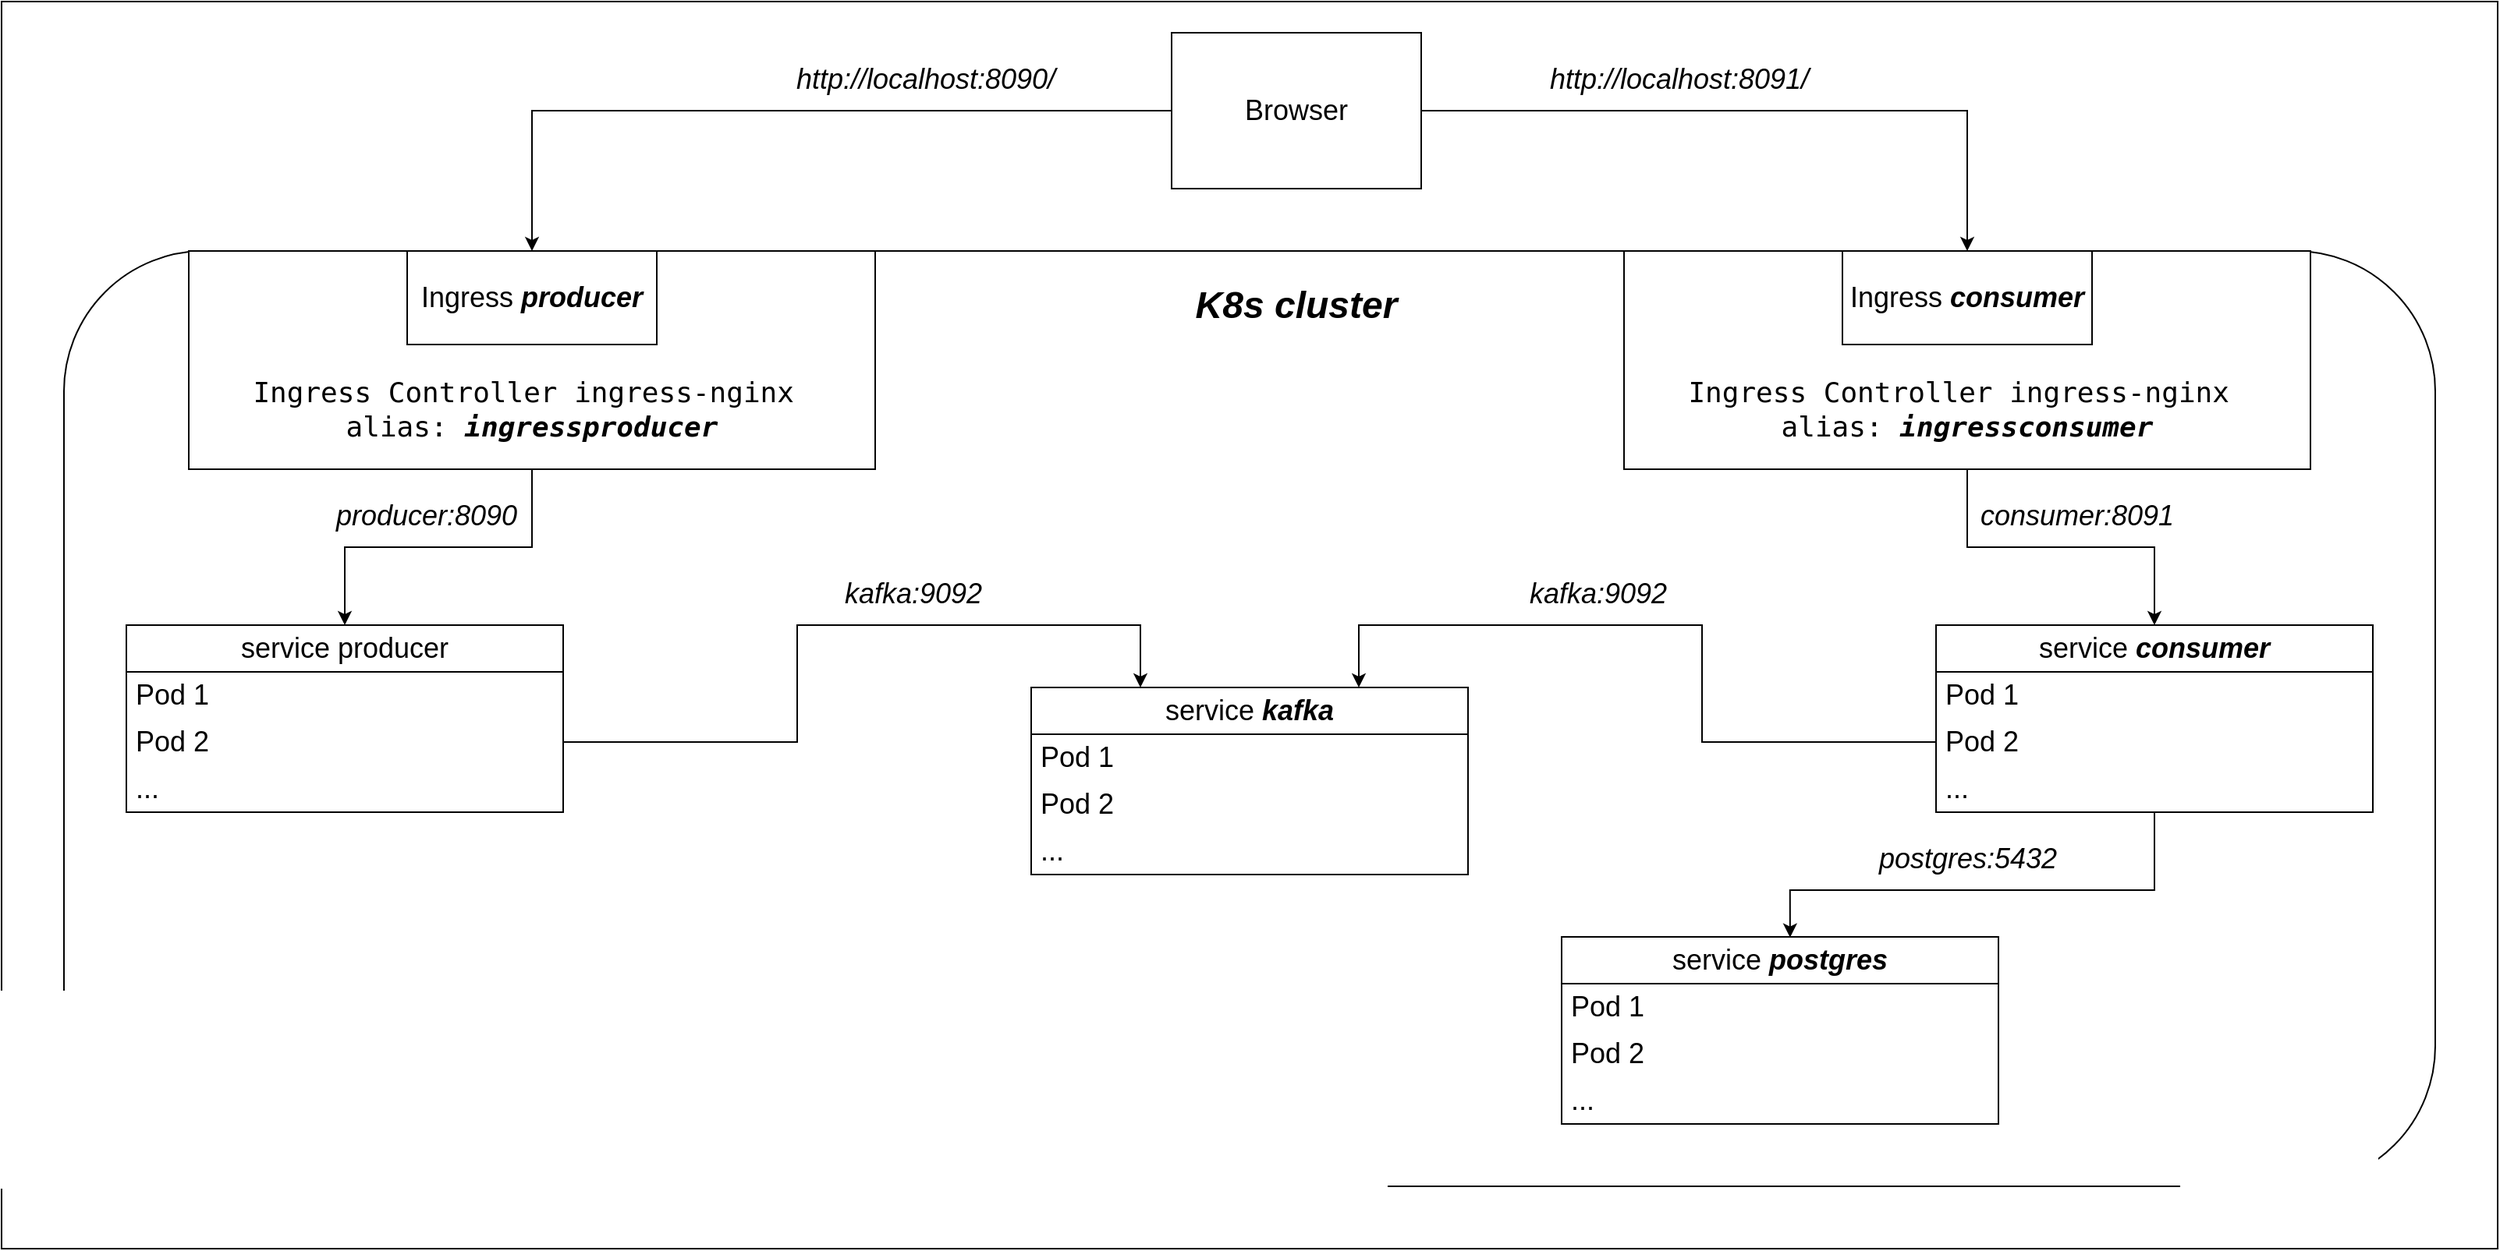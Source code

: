 <mxfile version="24.7.1" type="device">
  <diagram name="Страница — 1" id="Pd4knukk0ePpNukHAaMC">
    <mxGraphModel dx="3790" dy="2223" grid="1" gridSize="10" guides="1" tooltips="1" connect="1" arrows="1" fold="1" page="1" pageScale="1" pageWidth="827" pageHeight="1169" math="0" shadow="0">
      <root>
        <mxCell id="0" />
        <mxCell id="1" parent="0" />
        <mxCell id="QuHRkAZj_M_VuZ1RQom--2" value="" style="rounded=0;whiteSpace=wrap;html=1;" vertex="1" parent="1">
          <mxGeometry x="-320" y="-120" width="1600" height="800" as="geometry" />
        </mxCell>
        <mxCell id="00e1ygg0CJTxek2ya4a2-25" value="" style="rounded=1;whiteSpace=wrap;html=1;" parent="1" vertex="1">
          <mxGeometry x="-280" y="40" width="1520" height="600" as="geometry" />
        </mxCell>
        <mxCell id="F2woGjXMJxlgT0pjgvsu-5" style="edgeStyle=orthogonalEdgeStyle;rounded=0;orthogonalLoop=1;jettySize=auto;html=1;entryX=0.5;entryY=0;entryDx=0;entryDy=0;" parent="1" source="F2woGjXMJxlgT0pjgvsu-1" target="F2woGjXMJxlgT0pjgvsu-14" edge="1">
          <mxGeometry relative="1" as="geometry" />
        </mxCell>
        <mxCell id="F2woGjXMJxlgT0pjgvsu-6" value="&lt;font style=&quot;font-size: 18px;&quot;&gt;&lt;i&gt;http://localhost:8091/&lt;/i&gt;&lt;/font&gt;" style="edgeLabel;html=1;align=center;verticalAlign=middle;resizable=0;points=[];" parent="F2woGjXMJxlgT0pjgvsu-5" vertex="1" connectable="0">
          <mxGeometry x="-0.193" y="1" relative="1" as="geometry">
            <mxPoint x="-13" y="-19" as="offset" />
          </mxGeometry>
        </mxCell>
        <mxCell id="F2woGjXMJxlgT0pjgvsu-15" style="edgeStyle=orthogonalEdgeStyle;rounded=0;orthogonalLoop=1;jettySize=auto;html=1;entryX=0.5;entryY=0;entryDx=0;entryDy=0;" parent="1" source="F2woGjXMJxlgT0pjgvsu-1" target="F2woGjXMJxlgT0pjgvsu-13" edge="1">
          <mxGeometry relative="1" as="geometry" />
        </mxCell>
        <mxCell id="F2woGjXMJxlgT0pjgvsu-26" value="&lt;span style=&quot;font-size: 18px;&quot;&gt;&lt;i&gt;http://localhost:8090/&lt;/i&gt;&lt;/span&gt;" style="edgeLabel;html=1;align=center;verticalAlign=middle;resizable=0;points=[];" parent="F2woGjXMJxlgT0pjgvsu-15" vertex="1" connectable="0">
          <mxGeometry x="-0.369" y="1" relative="1" as="geometry">
            <mxPoint y="-21" as="offset" />
          </mxGeometry>
        </mxCell>
        <mxCell id="F2woGjXMJxlgT0pjgvsu-1" value="&lt;font style=&quot;font-size: 18px;&quot;&gt;Browser&lt;/font&gt;" style="rounded=0;whiteSpace=wrap;html=1;" parent="1" vertex="1">
          <mxGeometry x="430" y="-100" width="160" height="100" as="geometry" />
        </mxCell>
        <mxCell id="F2woGjXMJxlgT0pjgvsu-20" style="edgeStyle=orthogonalEdgeStyle;rounded=0;orthogonalLoop=1;jettySize=auto;html=1;" parent="1" source="F2woGjXMJxlgT0pjgvsu-2" target="F2woGjXMJxlgT0pjgvsu-9" edge="1">
          <mxGeometry relative="1" as="geometry" />
        </mxCell>
        <mxCell id="F2woGjXMJxlgT0pjgvsu-27" value="&lt;font style=&quot;font-size: 18px;&quot;&gt;&lt;i&gt;producer:8090&lt;/i&gt;&lt;/font&gt;" style="edgeLabel;html=1;align=center;verticalAlign=middle;resizable=0;points=[];" parent="F2woGjXMJxlgT0pjgvsu-20" vertex="1" connectable="0">
          <mxGeometry x="-0.105" y="2" relative="1" as="geometry">
            <mxPoint x="-20" y="-22" as="offset" />
          </mxGeometry>
        </mxCell>
        <mxCell id="F2woGjXMJxlgT0pjgvsu-2" value="&lt;div style=&quot;font-family: &amp;quot;JetBrains Mono&amp;quot;, monospace; white-space: pre;&quot;&gt;&lt;font style=&quot;font-size: 18px;&quot;&gt;&lt;span style=&quot;background-color: initial;&quot;&gt;Ingress Controller ingress-nginx&lt;/span&gt;&lt;/font&gt;&lt;span style=&quot;background-color: initial; font-size: 18px;&quot;&gt; &lt;/span&gt;&lt;/div&gt;&lt;div style=&quot;font-family: &amp;quot;JetBrains Mono&amp;quot;, monospace; white-space: pre;&quot;&gt;&lt;font style=&quot;font-size: 18px;&quot;&gt;alias: &lt;b&gt;&lt;i&gt;ingressproducer&lt;/i&gt;&lt;/b&gt;&lt;/font&gt;&lt;/div&gt;&lt;div style=&quot;font-family: &amp;quot;JetBrains Mono&amp;quot;, monospace; white-space: pre;&quot;&gt;&lt;br&gt;&lt;/div&gt;" style="rounded=0;whiteSpace=wrap;html=1;verticalAlign=bottom;" parent="1" vertex="1">
          <mxGeometry x="-200" y="40" width="440" height="140" as="geometry" />
        </mxCell>
        <mxCell id="00e1ygg0CJTxek2ya4a2-1" style="edgeStyle=orthogonalEdgeStyle;rounded=0;orthogonalLoop=1;jettySize=auto;html=1;entryX=0.5;entryY=0;entryDx=0;entryDy=0;" parent="1" source="F2woGjXMJxlgT0pjgvsu-3" target="F2woGjXMJxlgT0pjgvsu-21" edge="1">
          <mxGeometry relative="1" as="geometry" />
        </mxCell>
        <mxCell id="00e1ygg0CJTxek2ya4a2-2" value="&lt;font style=&quot;font-size: 18px;&quot;&gt;&lt;i&gt;consumer:8091&lt;/i&gt;&lt;/font&gt;" style="edgeLabel;html=1;align=center;verticalAlign=middle;resizable=0;points=[];" parent="00e1ygg0CJTxek2ya4a2-1" vertex="1" connectable="0">
          <mxGeometry x="0.204" y="-2" relative="1" as="geometry">
            <mxPoint x="-13" y="-22" as="offset" />
          </mxGeometry>
        </mxCell>
        <mxCell id="F2woGjXMJxlgT0pjgvsu-3" value="&lt;div style=&quot;font-family: &amp;quot;JetBrains Mono&amp;quot;, monospace; white-space: pre;&quot;&gt;&lt;font style=&quot;font-size: 18px;&quot;&gt;&lt;span style=&quot;background-color: initial;&quot;&gt;Ingress Controller ingress-nginx &lt;/span&gt;&lt;/font&gt;&lt;/div&gt;&lt;div style=&quot;font-family: &amp;quot;JetBrains Mono&amp;quot;, monospace; white-space: pre;&quot;&gt;&lt;font style=&quot;font-size: 18px;&quot;&gt;alias: &lt;b&gt;&lt;i&gt;ingressconsumer&lt;/i&gt;&lt;/b&gt;&lt;/font&gt;&lt;/div&gt;&lt;div style=&quot;font-family: &amp;quot;JetBrains Mono&amp;quot;, monospace; white-space: pre;&quot;&gt;&lt;br&gt;&lt;/div&gt;" style="rounded=0;whiteSpace=wrap;html=1;verticalAlign=bottom;" parent="1" vertex="1">
          <mxGeometry x="720" y="40" width="440" height="140" as="geometry" />
        </mxCell>
        <mxCell id="F2woGjXMJxlgT0pjgvsu-8" value="&lt;b&gt;&lt;i&gt;K8s cluster&lt;/i&gt;&lt;/b&gt;" style="text;html=1;align=center;verticalAlign=middle;whiteSpace=wrap;rounded=0;fontSize=24;" parent="1" vertex="1">
          <mxGeometry x="430" y="60" width="160" height="30" as="geometry" />
        </mxCell>
        <mxCell id="F2woGjXMJxlgT0pjgvsu-9" value="&lt;font style=&quot;font-size: 18px;&quot;&gt;service producer&lt;/font&gt;" style="swimlane;fontStyle=0;childLayout=stackLayout;horizontal=1;startSize=30;horizontalStack=0;resizeParent=1;resizeParentMax=0;resizeLast=0;collapsible=1;marginBottom=0;whiteSpace=wrap;html=1;" parent="1" vertex="1">
          <mxGeometry x="-240" y="280" width="280" height="120" as="geometry" />
        </mxCell>
        <mxCell id="F2woGjXMJxlgT0pjgvsu-10" value="&lt;font style=&quot;font-size: 18px;&quot;&gt;Pod 1&lt;/font&gt;" style="text;strokeColor=none;fillColor=none;align=left;verticalAlign=middle;spacingLeft=4;spacingRight=4;overflow=hidden;points=[[0,0.5],[1,0.5]];portConstraint=eastwest;rotatable=0;whiteSpace=wrap;html=1;" parent="F2woGjXMJxlgT0pjgvsu-9" vertex="1">
          <mxGeometry y="30" width="280" height="30" as="geometry" />
        </mxCell>
        <mxCell id="F2woGjXMJxlgT0pjgvsu-11" value="&lt;font style=&quot;font-size: 18px;&quot;&gt;Pod 2&lt;/font&gt;" style="text;strokeColor=none;fillColor=none;align=left;verticalAlign=middle;spacingLeft=4;spacingRight=4;overflow=hidden;points=[[0,0.5],[1,0.5]];portConstraint=eastwest;rotatable=0;whiteSpace=wrap;html=1;" parent="F2woGjXMJxlgT0pjgvsu-9" vertex="1">
          <mxGeometry y="60" width="280" height="30" as="geometry" />
        </mxCell>
        <mxCell id="F2woGjXMJxlgT0pjgvsu-12" value="&lt;font style=&quot;font-size: 18px;&quot;&gt;...&lt;/font&gt;" style="text;strokeColor=none;fillColor=none;align=left;verticalAlign=middle;spacingLeft=4;spacingRight=4;overflow=hidden;points=[[0,0.5],[1,0.5]];portConstraint=eastwest;rotatable=0;whiteSpace=wrap;html=1;fontSize=18;" parent="F2woGjXMJxlgT0pjgvsu-9" vertex="1">
          <mxGeometry y="90" width="280" height="30" as="geometry" />
        </mxCell>
        <mxCell id="F2woGjXMJxlgT0pjgvsu-13" value="&lt;font style=&quot;font-size: 18px;&quot;&gt;Ingress &lt;b&gt;&lt;i&gt;producer&lt;/i&gt;&lt;/b&gt;&lt;/font&gt;" style="rounded=0;whiteSpace=wrap;html=1;" parent="1" vertex="1">
          <mxGeometry x="-60" y="40" width="160" height="60" as="geometry" />
        </mxCell>
        <mxCell id="F2woGjXMJxlgT0pjgvsu-14" value="&lt;font style=&quot;font-size: 18px;&quot;&gt;Ingress &lt;b&gt;&lt;i&gt;consumer&lt;/i&gt;&lt;/b&gt;&lt;/font&gt;" style="rounded=0;whiteSpace=wrap;html=1;" parent="1" vertex="1">
          <mxGeometry x="860" y="40" width="160" height="60" as="geometry" />
        </mxCell>
        <mxCell id="F2woGjXMJxlgT0pjgvsu-21" value="&lt;font style=&quot;font-size: 18px;&quot;&gt;service &lt;b&gt;&lt;i&gt;consumer&lt;/i&gt;&lt;/b&gt;&lt;/font&gt;" style="swimlane;fontStyle=0;childLayout=stackLayout;horizontal=1;startSize=30;horizontalStack=0;resizeParent=1;resizeParentMax=0;resizeLast=0;collapsible=1;marginBottom=0;whiteSpace=wrap;html=1;" parent="1" vertex="1">
          <mxGeometry x="920" y="280" width="280" height="120" as="geometry" />
        </mxCell>
        <mxCell id="F2woGjXMJxlgT0pjgvsu-22" value="&lt;font style=&quot;font-size: 18px;&quot;&gt;Pod 1&lt;/font&gt;" style="text;strokeColor=none;fillColor=none;align=left;verticalAlign=middle;spacingLeft=4;spacingRight=4;overflow=hidden;points=[[0,0.5],[1,0.5]];portConstraint=eastwest;rotatable=0;whiteSpace=wrap;html=1;" parent="F2woGjXMJxlgT0pjgvsu-21" vertex="1">
          <mxGeometry y="30" width="280" height="30" as="geometry" />
        </mxCell>
        <mxCell id="F2woGjXMJxlgT0pjgvsu-23" value="&lt;font style=&quot;font-size: 18px;&quot;&gt;Pod 2&lt;/font&gt;" style="text;strokeColor=none;fillColor=none;align=left;verticalAlign=middle;spacingLeft=4;spacingRight=4;overflow=hidden;points=[[0,0.5],[1,0.5]];portConstraint=eastwest;rotatable=0;whiteSpace=wrap;html=1;" parent="F2woGjXMJxlgT0pjgvsu-21" vertex="1">
          <mxGeometry y="60" width="280" height="30" as="geometry" />
        </mxCell>
        <mxCell id="F2woGjXMJxlgT0pjgvsu-24" value="&lt;font style=&quot;font-size: 18px;&quot;&gt;...&lt;/font&gt;" style="text;strokeColor=none;fillColor=none;align=left;verticalAlign=middle;spacingLeft=4;spacingRight=4;overflow=hidden;points=[[0,0.5],[1,0.5]];portConstraint=eastwest;rotatable=0;whiteSpace=wrap;html=1;fontSize=18;" parent="F2woGjXMJxlgT0pjgvsu-21" vertex="1">
          <mxGeometry y="90" width="280" height="30" as="geometry" />
        </mxCell>
        <mxCell id="00e1ygg0CJTxek2ya4a2-7" value="&lt;font style=&quot;font-size: 18px;&quot;&gt;service &lt;i&gt;&lt;b&gt;kafka&lt;/b&gt;&lt;/i&gt;&lt;/font&gt;" style="swimlane;fontStyle=0;childLayout=stackLayout;horizontal=1;startSize=30;horizontalStack=0;resizeParent=1;resizeParentMax=0;resizeLast=0;collapsible=1;marginBottom=0;whiteSpace=wrap;html=1;" parent="1" vertex="1">
          <mxGeometry x="340" y="320" width="280" height="120" as="geometry" />
        </mxCell>
        <mxCell id="00e1ygg0CJTxek2ya4a2-8" value="&lt;font style=&quot;font-size: 18px;&quot;&gt;Pod 1&lt;/font&gt;" style="text;strokeColor=none;fillColor=none;align=left;verticalAlign=middle;spacingLeft=4;spacingRight=4;overflow=hidden;points=[[0,0.5],[1,0.5]];portConstraint=eastwest;rotatable=0;whiteSpace=wrap;html=1;" parent="00e1ygg0CJTxek2ya4a2-7" vertex="1">
          <mxGeometry y="30" width="280" height="30" as="geometry" />
        </mxCell>
        <mxCell id="00e1ygg0CJTxek2ya4a2-9" value="&lt;font style=&quot;font-size: 18px;&quot;&gt;Pod 2&lt;/font&gt;" style="text;strokeColor=none;fillColor=none;align=left;verticalAlign=middle;spacingLeft=4;spacingRight=4;overflow=hidden;points=[[0,0.5],[1,0.5]];portConstraint=eastwest;rotatable=0;whiteSpace=wrap;html=1;" parent="00e1ygg0CJTxek2ya4a2-7" vertex="1">
          <mxGeometry y="60" width="280" height="30" as="geometry" />
        </mxCell>
        <mxCell id="00e1ygg0CJTxek2ya4a2-10" value="&lt;font style=&quot;font-size: 18px;&quot;&gt;...&lt;/font&gt;" style="text;strokeColor=none;fillColor=none;align=left;verticalAlign=middle;spacingLeft=4;spacingRight=4;overflow=hidden;points=[[0,0.5],[1,0.5]];portConstraint=eastwest;rotatable=0;whiteSpace=wrap;html=1;fontSize=18;" parent="00e1ygg0CJTxek2ya4a2-7" vertex="1">
          <mxGeometry y="90" width="280" height="30" as="geometry" />
        </mxCell>
        <mxCell id="00e1ygg0CJTxek2ya4a2-11" style="edgeStyle=orthogonalEdgeStyle;rounded=0;orthogonalLoop=1;jettySize=auto;html=1;entryX=0.25;entryY=0;entryDx=0;entryDy=0;" parent="1" source="F2woGjXMJxlgT0pjgvsu-11" target="00e1ygg0CJTxek2ya4a2-7" edge="1">
          <mxGeometry relative="1" as="geometry">
            <Array as="points">
              <mxPoint x="190" y="355" />
              <mxPoint x="190" y="280" />
              <mxPoint x="410" y="280" />
            </Array>
          </mxGeometry>
        </mxCell>
        <mxCell id="00e1ygg0CJTxek2ya4a2-14" value="&lt;font style=&quot;font-size: 18px;&quot;&gt;&lt;i&gt;kafka:9092&lt;/i&gt;&lt;/font&gt;" style="edgeLabel;html=1;align=center;verticalAlign=middle;resizable=0;points=[];" parent="00e1ygg0CJTxek2ya4a2-11" vertex="1" connectable="0">
          <mxGeometry x="0.233" y="-3" relative="1" as="geometry">
            <mxPoint y="-23" as="offset" />
          </mxGeometry>
        </mxCell>
        <mxCell id="00e1ygg0CJTxek2ya4a2-12" style="edgeStyle=orthogonalEdgeStyle;rounded=0;orthogonalLoop=1;jettySize=auto;html=1;entryX=0.75;entryY=0;entryDx=0;entryDy=0;" parent="1" source="F2woGjXMJxlgT0pjgvsu-23" target="00e1ygg0CJTxek2ya4a2-7" edge="1">
          <mxGeometry relative="1" as="geometry">
            <Array as="points">
              <mxPoint x="770" y="355" />
              <mxPoint x="770" y="280" />
              <mxPoint x="550" y="280" />
            </Array>
          </mxGeometry>
        </mxCell>
        <mxCell id="00e1ygg0CJTxek2ya4a2-13" value="&lt;font style=&quot;font-size: 18px;&quot;&gt;&lt;i&gt;kafka:9092&lt;/i&gt;&lt;/font&gt;" style="edgeLabel;html=1;align=center;verticalAlign=middle;resizable=0;points=[];" parent="00e1ygg0CJTxek2ya4a2-12" vertex="1" connectable="0">
          <mxGeometry x="0.207" y="3" relative="1" as="geometry">
            <mxPoint y="-23" as="offset" />
          </mxGeometry>
        </mxCell>
        <mxCell id="00e1ygg0CJTxek2ya4a2-19" value="&lt;font style=&quot;font-size: 18px;&quot;&gt;service &lt;b&gt;&lt;i&gt;postgres&lt;/i&gt;&lt;/b&gt;&lt;/font&gt;" style="swimlane;fontStyle=0;childLayout=stackLayout;horizontal=1;startSize=30;horizontalStack=0;resizeParent=1;resizeParentMax=0;resizeLast=0;collapsible=1;marginBottom=0;whiteSpace=wrap;html=1;" parent="1" vertex="1">
          <mxGeometry x="680" y="480" width="280" height="120" as="geometry" />
        </mxCell>
        <mxCell id="00e1ygg0CJTxek2ya4a2-20" value="&lt;font style=&quot;font-size: 18px;&quot;&gt;Pod 1&lt;/font&gt;" style="text;strokeColor=none;fillColor=none;align=left;verticalAlign=middle;spacingLeft=4;spacingRight=4;overflow=hidden;points=[[0,0.5],[1,0.5]];portConstraint=eastwest;rotatable=0;whiteSpace=wrap;html=1;" parent="00e1ygg0CJTxek2ya4a2-19" vertex="1">
          <mxGeometry y="30" width="280" height="30" as="geometry" />
        </mxCell>
        <mxCell id="00e1ygg0CJTxek2ya4a2-21" value="&lt;font style=&quot;font-size: 18px;&quot;&gt;Pod 2&lt;/font&gt;" style="text;strokeColor=none;fillColor=none;align=left;verticalAlign=middle;spacingLeft=4;spacingRight=4;overflow=hidden;points=[[0,0.5],[1,0.5]];portConstraint=eastwest;rotatable=0;whiteSpace=wrap;html=1;" parent="00e1ygg0CJTxek2ya4a2-19" vertex="1">
          <mxGeometry y="60" width="280" height="30" as="geometry" />
        </mxCell>
        <mxCell id="00e1ygg0CJTxek2ya4a2-22" value="&lt;font style=&quot;font-size: 18px;&quot;&gt;...&lt;/font&gt;" style="text;strokeColor=none;fillColor=none;align=left;verticalAlign=middle;spacingLeft=4;spacingRight=4;overflow=hidden;points=[[0,0.5],[1,0.5]];portConstraint=eastwest;rotatable=0;whiteSpace=wrap;html=1;fontSize=18;" parent="00e1ygg0CJTxek2ya4a2-19" vertex="1">
          <mxGeometry y="90" width="280" height="30" as="geometry" />
        </mxCell>
        <mxCell id="00e1ygg0CJTxek2ya4a2-23" style="edgeStyle=orthogonalEdgeStyle;rounded=0;orthogonalLoop=1;jettySize=auto;html=1;entryX=0.523;entryY=0.003;entryDx=0;entryDy=0;entryPerimeter=0;" parent="1" source="F2woGjXMJxlgT0pjgvsu-21" target="00e1ygg0CJTxek2ya4a2-19" edge="1">
          <mxGeometry relative="1" as="geometry">
            <Array as="points">
              <mxPoint x="1060" y="450" />
              <mxPoint x="826" y="450" />
            </Array>
          </mxGeometry>
        </mxCell>
        <mxCell id="00e1ygg0CJTxek2ya4a2-24" value="&lt;i&gt;&lt;font style=&quot;font-size: 18px;&quot;&gt;postgres:5432&lt;/font&gt;&lt;/i&gt;" style="edgeLabel;html=1;align=center;verticalAlign=middle;resizable=0;points=[];" parent="00e1ygg0CJTxek2ya4a2-23" vertex="1" connectable="0">
          <mxGeometry x="-0.006" relative="1" as="geometry">
            <mxPoint x="-14" y="-20" as="offset" />
          </mxGeometry>
        </mxCell>
      </root>
    </mxGraphModel>
  </diagram>
</mxfile>
